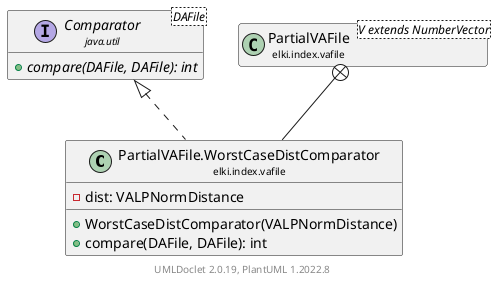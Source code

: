 @startuml
    remove .*\.(Instance|Par|Parameterizer|Factory)$
    set namespaceSeparator none
    hide empty fields
    hide empty methods

    class "<size:14>PartialVAFile.WorstCaseDistComparator\n<size:10>elki.index.vafile" as elki.index.vafile.PartialVAFile.WorstCaseDistComparator [[PartialVAFile.WorstCaseDistComparator.html]] {
        -dist: VALPNormDistance
        +WorstCaseDistComparator(VALPNormDistance)
        +compare(DAFile, DAFile): int
    }

    interface "<size:14>Comparator\n<size:10>java.util" as java.util.Comparator<DAFile> {
        {abstract} +compare(DAFile, DAFile): int
    }
    class "<size:14>PartialVAFile\n<size:10>elki.index.vafile" as elki.index.vafile.PartialVAFile<V extends NumberVector> [[PartialVAFile.html]]

    java.util.Comparator <|.. elki.index.vafile.PartialVAFile.WorstCaseDistComparator
    elki.index.vafile.PartialVAFile +-- elki.index.vafile.PartialVAFile.WorstCaseDistComparator

    center footer UMLDoclet 2.0.19, PlantUML 1.2022.8
@enduml
